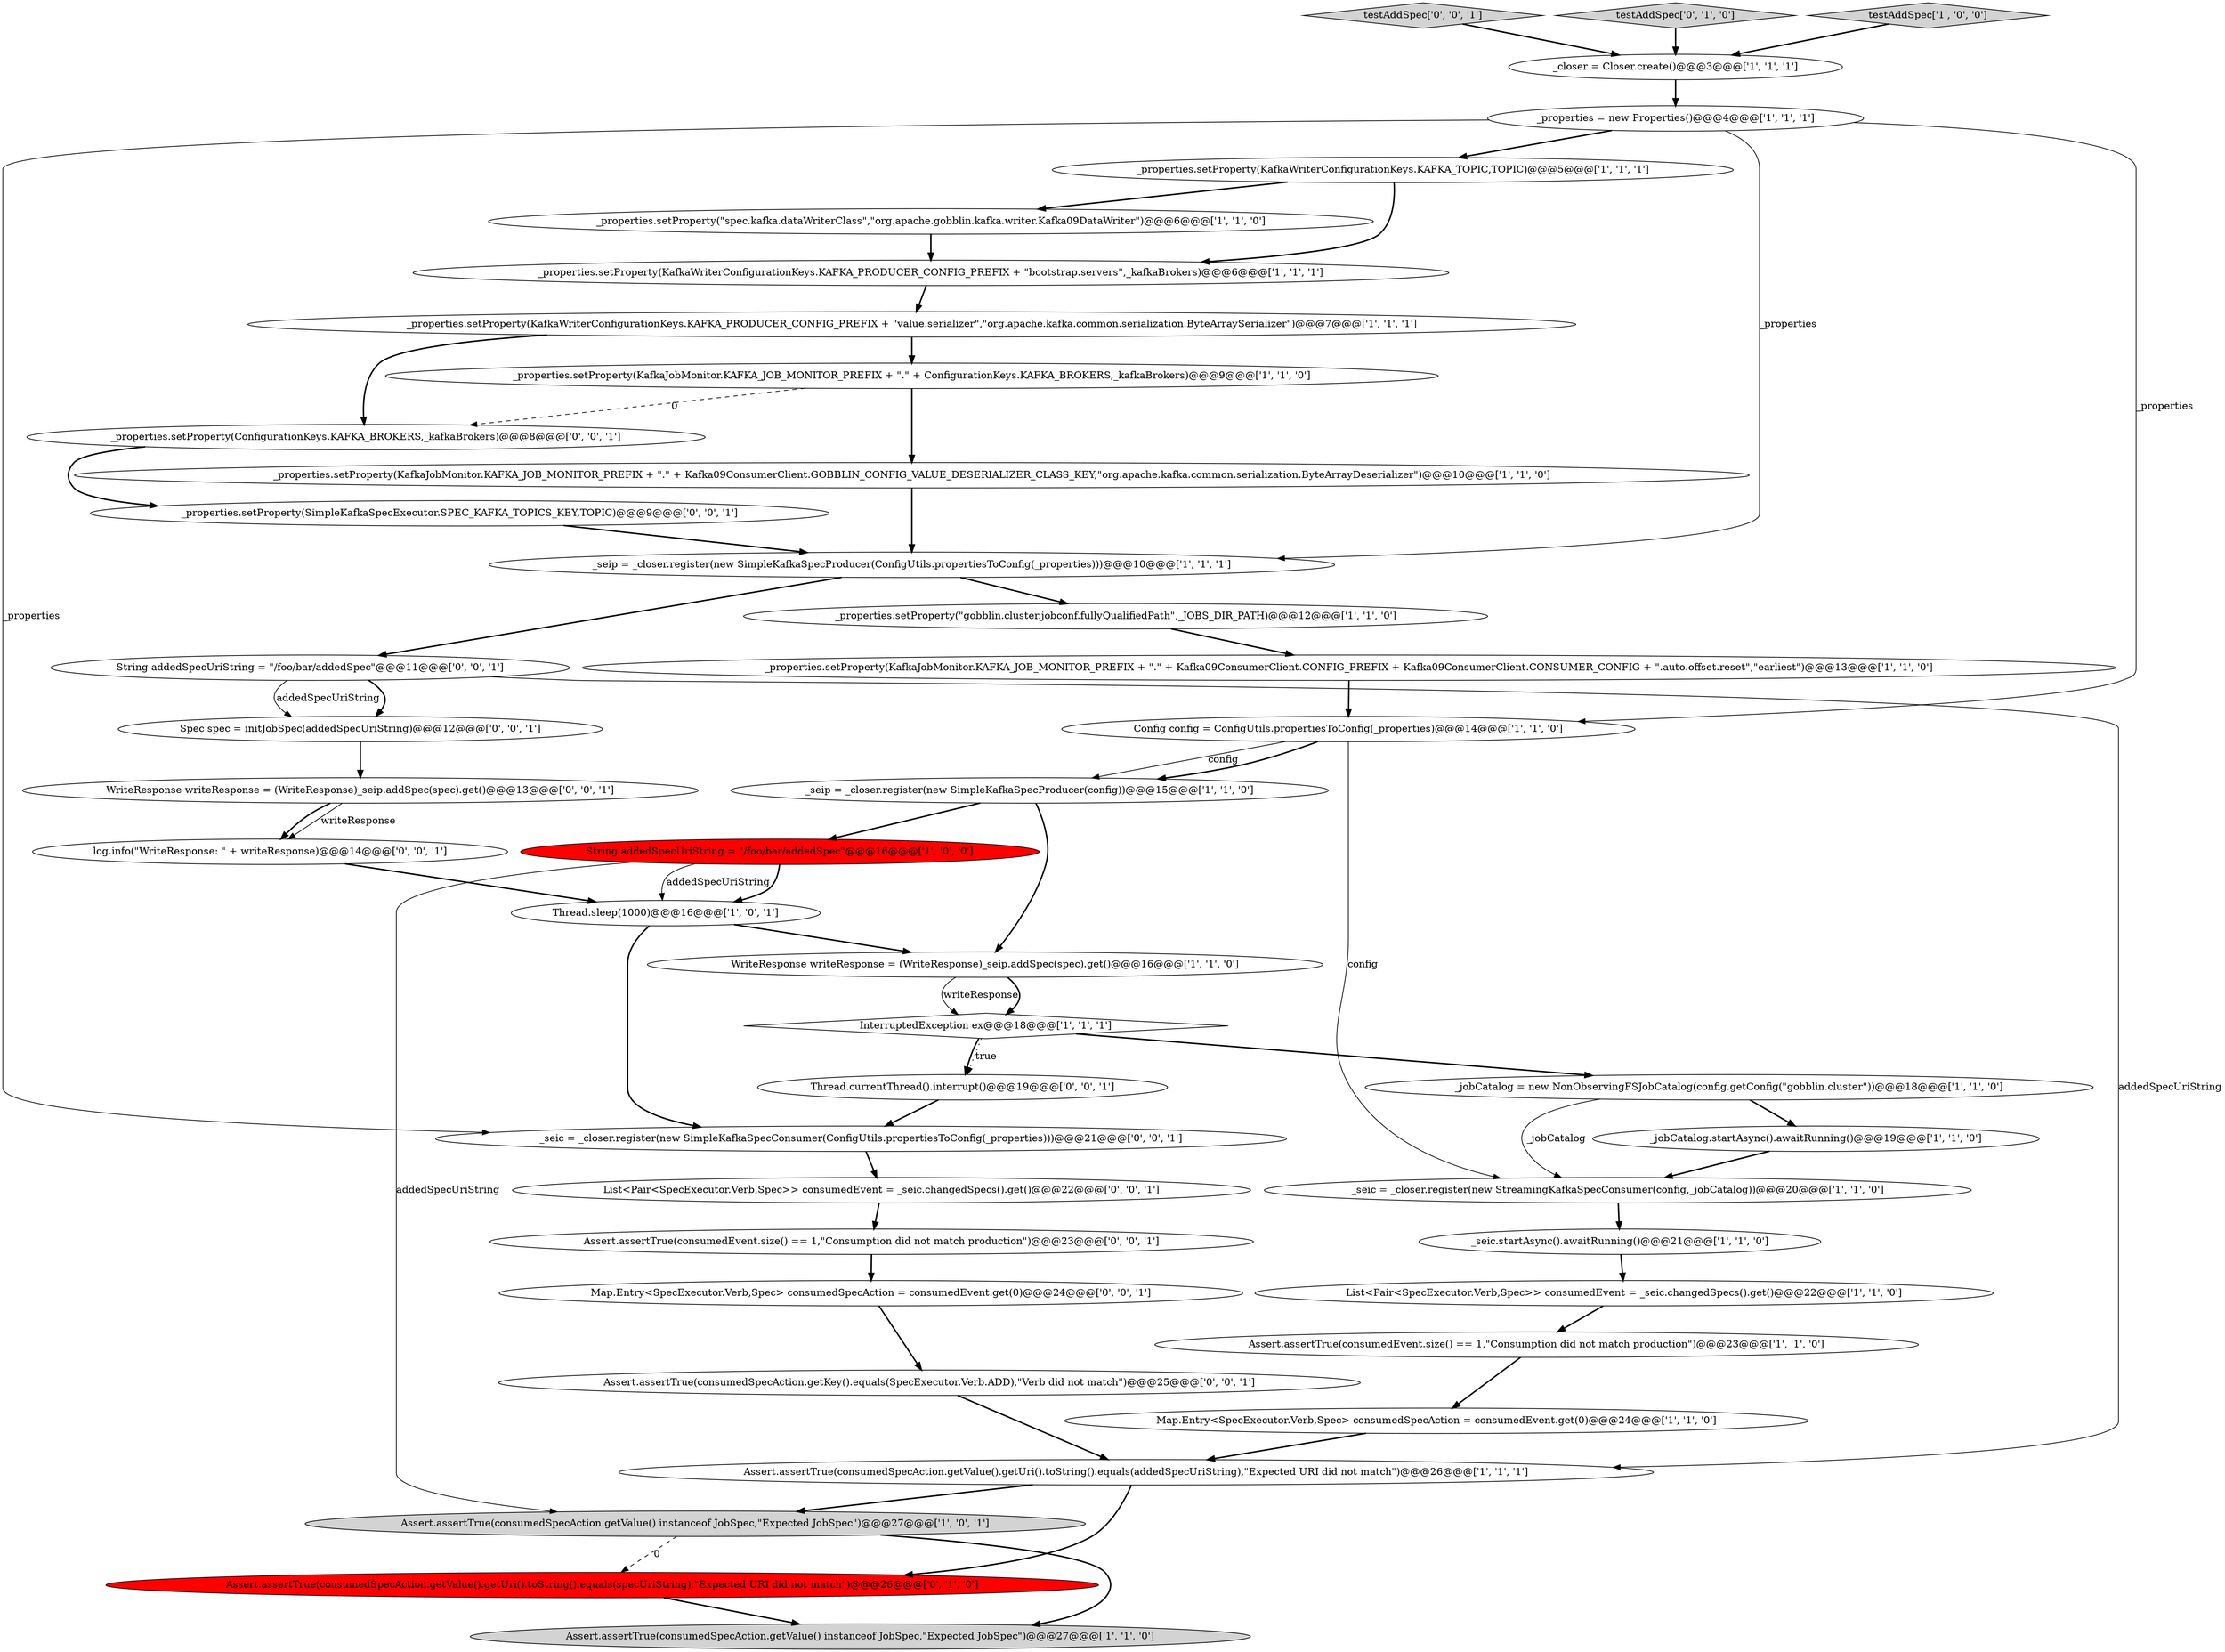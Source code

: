 digraph {
22 [style = filled, label = "Assert.assertTrue(consumedSpecAction.getValue().getUri().toString().equals(addedSpecUriString),\"Expected URI did not match\")@@@26@@@['1', '1', '1']", fillcolor = white, shape = ellipse image = "AAA0AAABBB1BBB"];
24 [style = filled, label = "WriteResponse writeResponse = (WriteResponse)_seip.addSpec(spec).get()@@@16@@@['1', '1', '0']", fillcolor = white, shape = ellipse image = "AAA0AAABBB1BBB"];
36 [style = filled, label = "log.info(\"WriteResponse: \" + writeResponse)@@@14@@@['0', '0', '1']", fillcolor = white, shape = ellipse image = "AAA0AAABBB3BBB"];
31 [style = filled, label = "Assert.assertTrue(consumedSpecAction.getKey().equals(SpecExecutor.Verb.ADD),\"Verb did not match\")@@@25@@@['0', '0', '1']", fillcolor = white, shape = ellipse image = "AAA0AAABBB3BBB"];
15 [style = filled, label = "_seic.startAsync().awaitRunning()@@@21@@@['1', '1', '0']", fillcolor = white, shape = ellipse image = "AAA0AAABBB1BBB"];
2 [style = filled, label = "Map.Entry<SpecExecutor.Verb,Spec> consumedSpecAction = consumedEvent.get(0)@@@24@@@['1', '1', '0']", fillcolor = white, shape = ellipse image = "AAA0AAABBB1BBB"];
13 [style = filled, label = "InterruptedException ex@@@18@@@['1', '1', '1']", fillcolor = white, shape = diamond image = "AAA0AAABBB1BBB"];
18 [style = filled, label = "_properties.setProperty(\"gobblin.cluster.jobconf.fullyQualifiedPath\",_JOBS_DIR_PATH)@@@12@@@['1', '1', '0']", fillcolor = white, shape = ellipse image = "AAA0AAABBB1BBB"];
26 [style = filled, label = "Assert.assertTrue(consumedSpecAction.getValue() instanceof JobSpec,\"Expected JobSpec\")@@@27@@@['1', '1', '0']", fillcolor = lightgray, shape = ellipse image = "AAA0AAABBB1BBB"];
21 [style = filled, label = "_seip = _closer.register(new SimpleKafkaSpecProducer(config))@@@15@@@['1', '1', '0']", fillcolor = white, shape = ellipse image = "AAA0AAABBB1BBB"];
3 [style = filled, label = "_properties.setProperty(KafkaWriterConfigurationKeys.KAFKA_PRODUCER_CONFIG_PREFIX + \"bootstrap.servers\",_kafkaBrokers)@@@6@@@['1', '1', '1']", fillcolor = white, shape = ellipse image = "AAA0AAABBB1BBB"];
5 [style = filled, label = "_properties.setProperty(KafkaWriterConfigurationKeys.KAFKA_TOPIC,TOPIC)@@@5@@@['1', '1', '1']", fillcolor = white, shape = ellipse image = "AAA0AAABBB1BBB"];
16 [style = filled, label = "_closer = Closer.create()@@@3@@@['1', '1', '1']", fillcolor = white, shape = ellipse image = "AAA0AAABBB1BBB"];
28 [style = filled, label = "Assert.assertTrue(consumedSpecAction.getValue().getUri().toString().equals(specUriString),\"Expected URI did not match\")@@@26@@@['0', '1', '0']", fillcolor = red, shape = ellipse image = "AAA1AAABBB2BBB"];
32 [style = filled, label = "_properties.setProperty(ConfigurationKeys.KAFKA_BROKERS,_kafkaBrokers)@@@8@@@['0', '0', '1']", fillcolor = white, shape = ellipse image = "AAA0AAABBB3BBB"];
40 [style = filled, label = "_seic = _closer.register(new SimpleKafkaSpecConsumer(ConfigUtils.propertiesToConfig(_properties)))@@@21@@@['0', '0', '1']", fillcolor = white, shape = ellipse image = "AAA0AAABBB3BBB"];
42 [style = filled, label = "String addedSpecUriString = \"/foo/bar/addedSpec\"@@@11@@@['0', '0', '1']", fillcolor = white, shape = ellipse image = "AAA0AAABBB3BBB"];
20 [style = filled, label = "Assert.assertTrue(consumedEvent.size() == 1,\"Consumption did not match production\")@@@23@@@['1', '1', '0']", fillcolor = white, shape = ellipse image = "AAA0AAABBB1BBB"];
10 [style = filled, label = "_properties.setProperty(\"spec.kafka.dataWriterClass\",\"org.apache.gobblin.kafka.writer.Kafka09DataWriter\")@@@6@@@['1', '1', '0']", fillcolor = white, shape = ellipse image = "AAA0AAABBB1BBB"];
17 [style = filled, label = "Thread.sleep(1000)@@@16@@@['1', '0', '1']", fillcolor = white, shape = ellipse image = "AAA0AAABBB1BBB"];
14 [style = filled, label = "List<Pair<SpecExecutor.Verb,Spec>> consumedEvent = _seic.changedSpecs().get()@@@22@@@['1', '1', '0']", fillcolor = white, shape = ellipse image = "AAA0AAABBB1BBB"];
7 [style = filled, label = "_properties.setProperty(KafkaJobMonitor.KAFKA_JOB_MONITOR_PREFIX + \".\" + ConfigurationKeys.KAFKA_BROKERS,_kafkaBrokers)@@@9@@@['1', '1', '0']", fillcolor = white, shape = ellipse image = "AAA0AAABBB1BBB"];
34 [style = filled, label = "testAddSpec['0', '0', '1']", fillcolor = lightgray, shape = diamond image = "AAA0AAABBB3BBB"];
41 [style = filled, label = "_properties.setProperty(SimpleKafkaSpecExecutor.SPEC_KAFKA_TOPICS_KEY,TOPIC)@@@9@@@['0', '0', '1']", fillcolor = white, shape = ellipse image = "AAA0AAABBB3BBB"];
8 [style = filled, label = "Config config = ConfigUtils.propertiesToConfig(_properties)@@@14@@@['1', '1', '0']", fillcolor = white, shape = ellipse image = "AAA0AAABBB1BBB"];
25 [style = filled, label = "_seip = _closer.register(new SimpleKafkaSpecProducer(ConfigUtils.propertiesToConfig(_properties)))@@@10@@@['1', '1', '1']", fillcolor = white, shape = ellipse image = "AAA0AAABBB1BBB"];
29 [style = filled, label = "testAddSpec['0', '1', '0']", fillcolor = lightgray, shape = diamond image = "AAA0AAABBB2BBB"];
9 [style = filled, label = "_seic = _closer.register(new StreamingKafkaSpecConsumer(config,_jobCatalog))@@@20@@@['1', '1', '0']", fillcolor = white, shape = ellipse image = "AAA0AAABBB1BBB"];
30 [style = filled, label = "Map.Entry<SpecExecutor.Verb,Spec> consumedSpecAction = consumedEvent.get(0)@@@24@@@['0', '0', '1']", fillcolor = white, shape = ellipse image = "AAA0AAABBB3BBB"];
38 [style = filled, label = "Assert.assertTrue(consumedEvent.size() == 1,\"Consumption did not match production\")@@@23@@@['0', '0', '1']", fillcolor = white, shape = ellipse image = "AAA0AAABBB3BBB"];
35 [style = filled, label = "WriteResponse writeResponse = (WriteResponse)_seip.addSpec(spec).get()@@@13@@@['0', '0', '1']", fillcolor = white, shape = ellipse image = "AAA0AAABBB3BBB"];
1 [style = filled, label = "String addedSpecUriString = \"/foo/bar/addedSpec\"@@@16@@@['1', '0', '0']", fillcolor = red, shape = ellipse image = "AAA1AAABBB1BBB"];
39 [style = filled, label = "List<Pair<SpecExecutor.Verb,Spec>> consumedEvent = _seic.changedSpecs().get()@@@22@@@['0', '0', '1']", fillcolor = white, shape = ellipse image = "AAA0AAABBB3BBB"];
33 [style = filled, label = "Spec spec = initJobSpec(addedSpecUriString)@@@12@@@['0', '0', '1']", fillcolor = white, shape = ellipse image = "AAA0AAABBB3BBB"];
6 [style = filled, label = "_jobCatalog.startAsync().awaitRunning()@@@19@@@['1', '1', '0']", fillcolor = white, shape = ellipse image = "AAA0AAABBB1BBB"];
0 [style = filled, label = "_properties.setProperty(KafkaWriterConfigurationKeys.KAFKA_PRODUCER_CONFIG_PREFIX + \"value.serializer\",\"org.apache.kafka.common.serialization.ByteArraySerializer\")@@@7@@@['1', '1', '1']", fillcolor = white, shape = ellipse image = "AAA0AAABBB1BBB"];
23 [style = filled, label = "_properties.setProperty(KafkaJobMonitor.KAFKA_JOB_MONITOR_PREFIX + \".\" + Kafka09ConsumerClient.CONFIG_PREFIX + Kafka09ConsumerClient.CONSUMER_CONFIG + \".auto.offset.reset\",\"earliest\")@@@13@@@['1', '1', '0']", fillcolor = white, shape = ellipse image = "AAA0AAABBB1BBB"];
37 [style = filled, label = "Thread.currentThread().interrupt()@@@19@@@['0', '0', '1']", fillcolor = white, shape = ellipse image = "AAA0AAABBB3BBB"];
19 [style = filled, label = "_jobCatalog = new NonObservingFSJobCatalog(config.getConfig(\"gobblin.cluster\"))@@@18@@@['1', '1', '0']", fillcolor = white, shape = ellipse image = "AAA0AAABBB1BBB"];
12 [style = filled, label = "_properties = new Properties()@@@4@@@['1', '1', '1']", fillcolor = white, shape = ellipse image = "AAA0AAABBB1BBB"];
11 [style = filled, label = "_properties.setProperty(KafkaJobMonitor.KAFKA_JOB_MONITOR_PREFIX + \".\" + Kafka09ConsumerClient.GOBBLIN_CONFIG_VALUE_DESERIALIZER_CLASS_KEY,\"org.apache.kafka.common.serialization.ByteArrayDeserializer\")@@@10@@@['1', '1', '0']", fillcolor = white, shape = ellipse image = "AAA0AAABBB1BBB"];
4 [style = filled, label = "Assert.assertTrue(consumedSpecAction.getValue() instanceof JobSpec,\"Expected JobSpec\")@@@27@@@['1', '0', '1']", fillcolor = lightgray, shape = ellipse image = "AAA0AAABBB1BBB"];
27 [style = filled, label = "testAddSpec['1', '0', '0']", fillcolor = lightgray, shape = diamond image = "AAA0AAABBB1BBB"];
5->3 [style = bold, label=""];
5->10 [style = bold, label=""];
33->35 [style = bold, label=""];
7->11 [style = bold, label=""];
31->22 [style = bold, label=""];
12->5 [style = bold, label=""];
18->23 [style = bold, label=""];
15->14 [style = bold, label=""];
35->36 [style = solid, label="writeResponse"];
12->25 [style = solid, label="_properties"];
24->13 [style = solid, label="writeResponse"];
19->9 [style = solid, label="_jobCatalog"];
25->18 [style = bold, label=""];
4->26 [style = bold, label=""];
17->40 [style = bold, label=""];
10->3 [style = bold, label=""];
28->26 [style = bold, label=""];
42->33 [style = bold, label=""];
22->28 [style = bold, label=""];
21->24 [style = bold, label=""];
1->17 [style = solid, label="addedSpecUriString"];
27->16 [style = bold, label=""];
23->8 [style = bold, label=""];
8->21 [style = solid, label="config"];
19->6 [style = bold, label=""];
12->40 [style = solid, label="_properties"];
3->0 [style = bold, label=""];
1->17 [style = bold, label=""];
4->28 [style = dashed, label="0"];
0->7 [style = bold, label=""];
20->2 [style = bold, label=""];
22->4 [style = bold, label=""];
12->8 [style = solid, label="_properties"];
13->37 [style = bold, label=""];
13->19 [style = bold, label=""];
17->24 [style = bold, label=""];
38->30 [style = bold, label=""];
8->9 [style = solid, label="config"];
40->39 [style = bold, label=""];
30->31 [style = bold, label=""];
9->15 [style = bold, label=""];
42->33 [style = solid, label="addedSpecUriString"];
34->16 [style = bold, label=""];
21->1 [style = bold, label=""];
39->38 [style = bold, label=""];
8->21 [style = bold, label=""];
25->42 [style = bold, label=""];
7->32 [style = dashed, label="0"];
1->4 [style = solid, label="addedSpecUriString"];
32->41 [style = bold, label=""];
13->37 [style = dotted, label="true"];
41->25 [style = bold, label=""];
36->17 [style = bold, label=""];
0->32 [style = bold, label=""];
6->9 [style = bold, label=""];
2->22 [style = bold, label=""];
35->36 [style = bold, label=""];
16->12 [style = bold, label=""];
29->16 [style = bold, label=""];
42->22 [style = solid, label="addedSpecUriString"];
37->40 [style = bold, label=""];
11->25 [style = bold, label=""];
14->20 [style = bold, label=""];
24->13 [style = bold, label=""];
}
